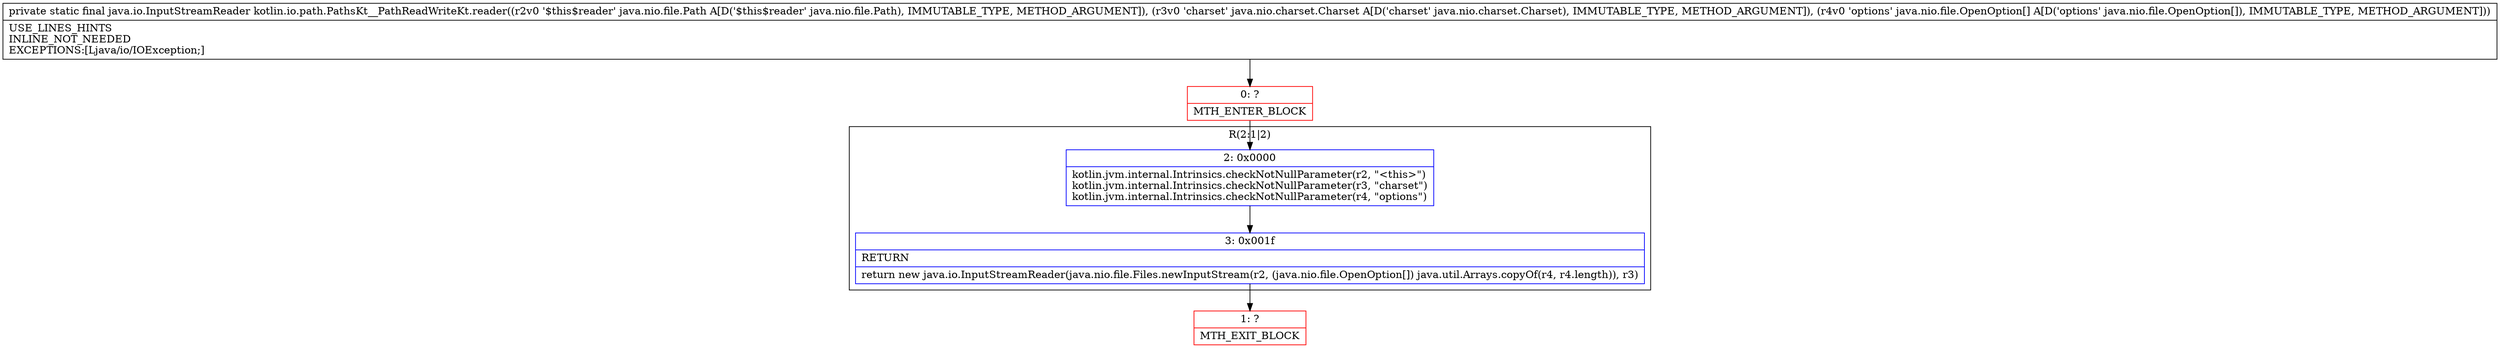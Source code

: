 digraph "CFG forkotlin.io.path.PathsKt__PathReadWriteKt.reader(Ljava\/nio\/file\/Path;Ljava\/nio\/charset\/Charset;[Ljava\/nio\/file\/OpenOption;)Ljava\/io\/InputStreamReader;" {
subgraph cluster_Region_2111674000 {
label = "R(2:1|2)";
node [shape=record,color=blue];
Node_2 [shape=record,label="{2\:\ 0x0000|kotlin.jvm.internal.Intrinsics.checkNotNullParameter(r2, \"\<this\>\")\lkotlin.jvm.internal.Intrinsics.checkNotNullParameter(r3, \"charset\")\lkotlin.jvm.internal.Intrinsics.checkNotNullParameter(r4, \"options\")\l}"];
Node_3 [shape=record,label="{3\:\ 0x001f|RETURN\l|return new java.io.InputStreamReader(java.nio.file.Files.newInputStream(r2, (java.nio.file.OpenOption[]) java.util.Arrays.copyOf(r4, r4.length)), r3)\l}"];
}
Node_0 [shape=record,color=red,label="{0\:\ ?|MTH_ENTER_BLOCK\l}"];
Node_1 [shape=record,color=red,label="{1\:\ ?|MTH_EXIT_BLOCK\l}"];
MethodNode[shape=record,label="{private static final java.io.InputStreamReader kotlin.io.path.PathsKt__PathReadWriteKt.reader((r2v0 '$this$reader' java.nio.file.Path A[D('$this$reader' java.nio.file.Path), IMMUTABLE_TYPE, METHOD_ARGUMENT]), (r3v0 'charset' java.nio.charset.Charset A[D('charset' java.nio.charset.Charset), IMMUTABLE_TYPE, METHOD_ARGUMENT]), (r4v0 'options' java.nio.file.OpenOption[] A[D('options' java.nio.file.OpenOption[]), IMMUTABLE_TYPE, METHOD_ARGUMENT]))  | USE_LINES_HINTS\lINLINE_NOT_NEEDED\lEXCEPTIONS:[Ljava\/io\/IOException;]\l}"];
MethodNode -> Node_0;Node_2 -> Node_3;
Node_3 -> Node_1;
Node_0 -> Node_2;
}


